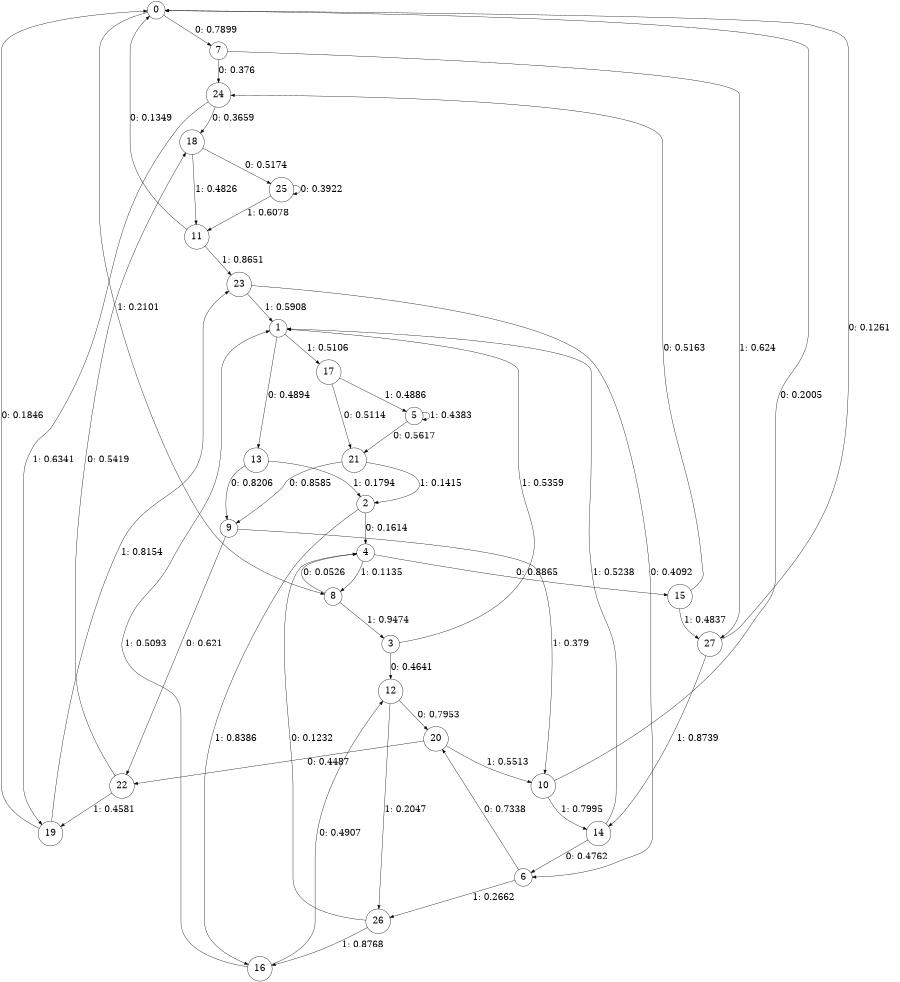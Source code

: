 digraph "ch1randomL5" {
size = "6,8.5";
ratio = "fill";
node [shape = circle];
node [fontsize = 24];
edge [fontsize = 24];
0 -> 7 [label = "0: 0.7899   "];
0 -> 8 [label = "1: 0.2101   "];
1 -> 13 [label = "0: 0.4894   "];
1 -> 17 [label = "1: 0.5106   "];
2 -> 4 [label = "0: 0.1614   "];
2 -> 16 [label = "1: 0.8386   "];
3 -> 12 [label = "0: 0.4641   "];
3 -> 1 [label = "1: 0.5359   "];
4 -> 15 [label = "0: 0.8865   "];
4 -> 8 [label = "1: 0.1135   "];
5 -> 21 [label = "0: 0.5617   "];
5 -> 5 [label = "1: 0.4383   "];
6 -> 20 [label = "0: 0.7338   "];
6 -> 26 [label = "1: 0.2662   "];
7 -> 24 [label = "0: 0.376    "];
7 -> 27 [label = "1: 0.624    "];
8 -> 4 [label = "0: 0.0526   "];
8 -> 3 [label = "1: 0.9474   "];
9 -> 22 [label = "0: 0.621    "];
9 -> 10 [label = "1: 0.379    "];
10 -> 0 [label = "0: 0.2005   "];
10 -> 14 [label = "1: 0.7995   "];
11 -> 0 [label = "0: 0.1349   "];
11 -> 23 [label = "1: 0.8651   "];
12 -> 20 [label = "0: 0.7953   "];
12 -> 26 [label = "1: 0.2047   "];
13 -> 9 [label = "0: 0.8206   "];
13 -> 2 [label = "1: 0.1794   "];
14 -> 6 [label = "0: 0.4762   "];
14 -> 1 [label = "1: 0.5238   "];
15 -> 24 [label = "0: 0.5163   "];
15 -> 27 [label = "1: 0.4837   "];
16 -> 12 [label = "0: 0.4907   "];
16 -> 1 [label = "1: 0.5093   "];
17 -> 21 [label = "0: 0.5114   "];
17 -> 5 [label = "1: 0.4886   "];
18 -> 25 [label = "0: 0.5174   "];
18 -> 11 [label = "1: 0.4826   "];
19 -> 0 [label = "0: 0.1846   "];
19 -> 23 [label = "1: 0.8154   "];
20 -> 22 [label = "0: 0.4487   "];
20 -> 10 [label = "1: 0.5513   "];
21 -> 9 [label = "0: 0.8585   "];
21 -> 2 [label = "1: 0.1415   "];
22 -> 18 [label = "0: 0.5419   "];
22 -> 19 [label = "1: 0.4581   "];
23 -> 6 [label = "0: 0.4092   "];
23 -> 1 [label = "1: 0.5908   "];
24 -> 18 [label = "0: 0.3659   "];
24 -> 19 [label = "1: 0.6341   "];
25 -> 25 [label = "0: 0.3922   "];
25 -> 11 [label = "1: 0.6078   "];
26 -> 4 [label = "0: 0.1232   "];
26 -> 16 [label = "1: 0.8768   "];
27 -> 0 [label = "0: 0.1261   "];
27 -> 14 [label = "1: 0.8739   "];
}